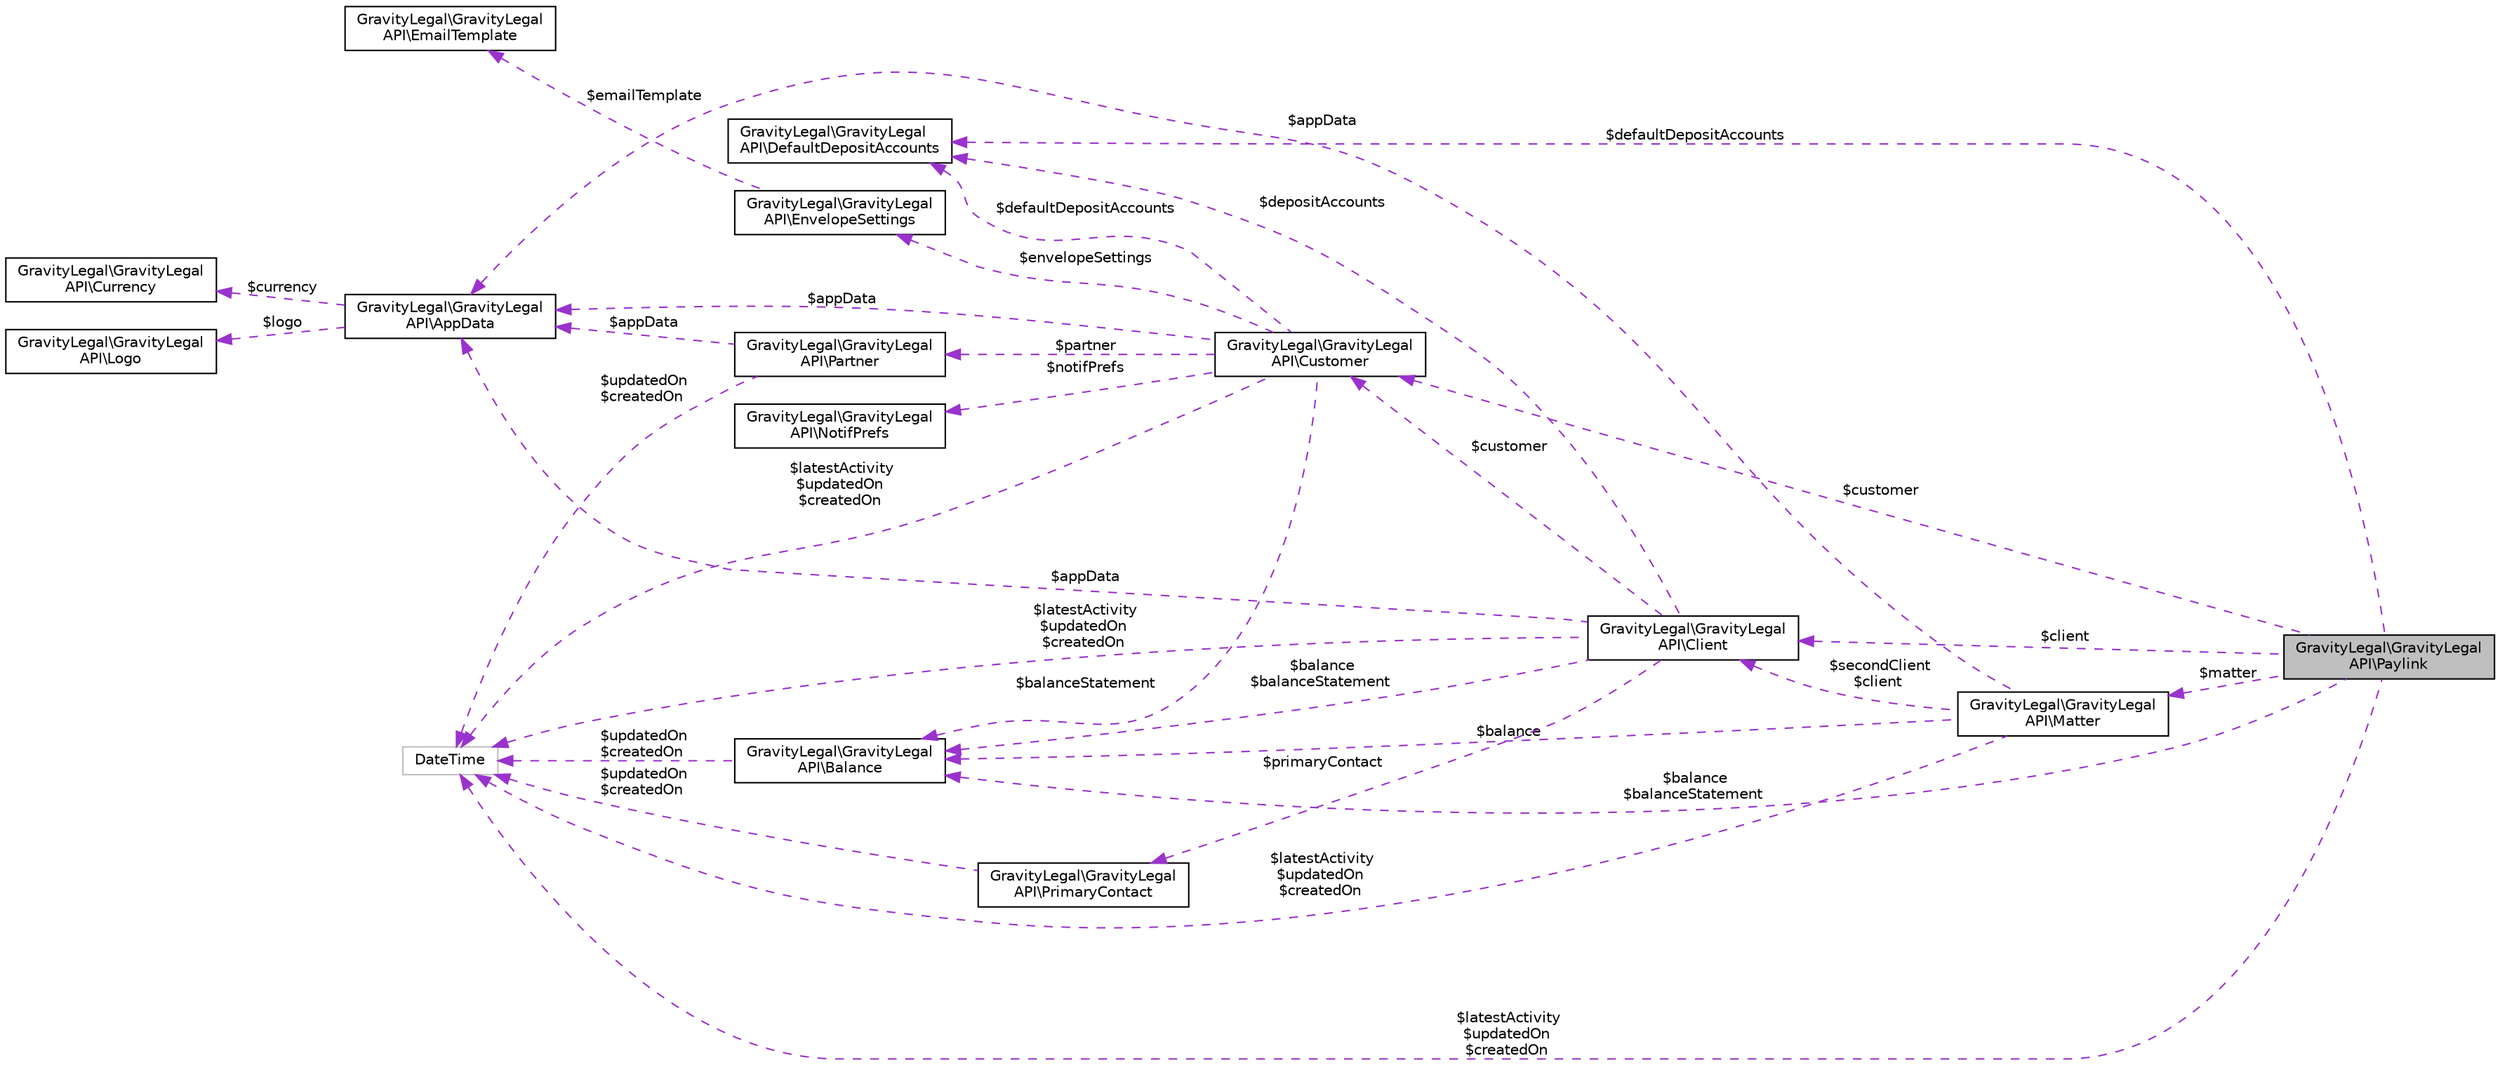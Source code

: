 digraph "GravityLegal\GravityLegalAPI\Paylink"
{
 // LATEX_PDF_SIZE
  edge [fontname="Helvetica",fontsize="10",labelfontname="Helvetica",labelfontsize="10"];
  node [fontname="Helvetica",fontsize="10",shape=record];
  rankdir="LR";
  Node1 [label="GravityLegal\\GravityLegal\lAPI\\Paylink",height=0.2,width=0.4,color="black", fillcolor="grey75", style="filled", fontcolor="black",tooltip=" "];
  Node2 -> Node1 [dir="back",color="darkorchid3",fontsize="10",style="dashed",label=" $defaultDepositAccounts" ];
  Node2 [label="GravityLegal\\GravityLegal\lAPI\\DefaultDepositAccounts",height=0.2,width=0.4,color="black", fillcolor="white", style="filled",URL="$classGravityLegal_1_1GravityLegalAPI_1_1DefaultDepositAccounts.html",tooltip=" "];
  Node3 -> Node1 [dir="back",color="darkorchid3",fontsize="10",style="dashed",label=" $matter" ];
  Node3 [label="GravityLegal\\GravityLegal\lAPI\\Matter",height=0.2,width=0.4,color="black", fillcolor="white", style="filled",URL="$classGravityLegal_1_1GravityLegalAPI_1_1Matter.html",tooltip=" "];
  Node4 -> Node3 [dir="back",color="darkorchid3",fontsize="10",style="dashed",label=" $latestActivity\n$updatedOn\n$createdOn" ];
  Node4 [label="DateTime",height=0.2,width=0.4,color="grey75", fillcolor="white", style="filled",tooltip=" "];
  Node5 -> Node3 [dir="back",color="darkorchid3",fontsize="10",style="dashed",label=" $balance" ];
  Node5 [label="GravityLegal\\GravityLegal\lAPI\\Balance",height=0.2,width=0.4,color="black", fillcolor="white", style="filled",URL="$classGravityLegal_1_1GravityLegalAPI_1_1Balance.html",tooltip=" "];
  Node4 -> Node5 [dir="back",color="darkorchid3",fontsize="10",style="dashed",label=" $updatedOn\n$createdOn" ];
  Node6 -> Node3 [dir="back",color="darkorchid3",fontsize="10",style="dashed",label=" $appData" ];
  Node6 [label="GravityLegal\\GravityLegal\lAPI\\AppData",height=0.2,width=0.4,color="black", fillcolor="white", style="filled",URL="$classGravityLegal_1_1GravityLegalAPI_1_1AppData.html",tooltip=" "];
  Node7 -> Node6 [dir="back",color="darkorchid3",fontsize="10",style="dashed",label=" $currency" ];
  Node7 [label="GravityLegal\\GravityLegal\lAPI\\Currency",height=0.2,width=0.4,color="black", fillcolor="white", style="filled",URL="$classGravityLegal_1_1GravityLegalAPI_1_1Currency.html",tooltip=" "];
  Node8 -> Node6 [dir="back",color="darkorchid3",fontsize="10",style="dashed",label=" $logo" ];
  Node8 [label="GravityLegal\\GravityLegal\lAPI\\Logo",height=0.2,width=0.4,color="black", fillcolor="white", style="filled",URL="$classGravityLegal_1_1GravityLegalAPI_1_1Logo.html",tooltip=" "];
  Node9 -> Node3 [dir="back",color="darkorchid3",fontsize="10",style="dashed",label=" $secondClient\n$client" ];
  Node9 [label="GravityLegal\\GravityLegal\lAPI\\Client",height=0.2,width=0.4,color="black", fillcolor="white", style="filled",URL="$classGravityLegal_1_1GravityLegalAPI_1_1Client.html",tooltip=" "];
  Node10 -> Node9 [dir="back",color="darkorchid3",fontsize="10",style="dashed",label=" $primaryContact" ];
  Node10 [label="GravityLegal\\GravityLegal\lAPI\\PrimaryContact",height=0.2,width=0.4,color="black", fillcolor="white", style="filled",URL="$classGravityLegal_1_1GravityLegalAPI_1_1PrimaryContact.html",tooltip=" "];
  Node4 -> Node10 [dir="back",color="darkorchid3",fontsize="10",style="dashed",label=" $updatedOn\n$createdOn" ];
  Node2 -> Node9 [dir="back",color="darkorchid3",fontsize="10",style="dashed",label=" $depositAccounts" ];
  Node4 -> Node9 [dir="back",color="darkorchid3",fontsize="10",style="dashed",label=" $latestActivity\n$updatedOn\n$createdOn" ];
  Node5 -> Node9 [dir="back",color="darkorchid3",fontsize="10",style="dashed",label=" $balance\n$balanceStatement" ];
  Node6 -> Node9 [dir="back",color="darkorchid3",fontsize="10",style="dashed",label=" $appData" ];
  Node11 -> Node9 [dir="back",color="darkorchid3",fontsize="10",style="dashed",label=" $customer" ];
  Node11 [label="GravityLegal\\GravityLegal\lAPI\\Customer",height=0.2,width=0.4,color="black", fillcolor="white", style="filled",URL="$classGravityLegal_1_1GravityLegalAPI_1_1Customer.html",tooltip=" "];
  Node2 -> Node11 [dir="back",color="darkorchid3",fontsize="10",style="dashed",label=" $defaultDepositAccounts" ];
  Node12 -> Node11 [dir="back",color="darkorchid3",fontsize="10",style="dashed",label=" $notifPrefs" ];
  Node12 [label="GravityLegal\\GravityLegal\lAPI\\NotifPrefs",height=0.2,width=0.4,color="black", fillcolor="white", style="filled",URL="$classGravityLegal_1_1GravityLegalAPI_1_1NotifPrefs.html",tooltip=" "];
  Node4 -> Node11 [dir="back",color="darkorchid3",fontsize="10",style="dashed",label=" $latestActivity\n$updatedOn\n$createdOn" ];
  Node13 -> Node11 [dir="back",color="darkorchid3",fontsize="10",style="dashed",label=" $envelopeSettings" ];
  Node13 [label="GravityLegal\\GravityLegal\lAPI\\EnvelopeSettings",height=0.2,width=0.4,color="black", fillcolor="white", style="filled",URL="$classGravityLegal_1_1GravityLegalAPI_1_1EnvelopeSettings.html",tooltip=" "];
  Node14 -> Node13 [dir="back",color="darkorchid3",fontsize="10",style="dashed",label=" $emailTemplate" ];
  Node14 [label="GravityLegal\\GravityLegal\lAPI\\EmailTemplate",height=0.2,width=0.4,color="black", fillcolor="white", style="filled",URL="$classGravityLegal_1_1GravityLegalAPI_1_1EmailTemplate.html",tooltip=" "];
  Node5 -> Node11 [dir="back",color="darkorchid3",fontsize="10",style="dashed",label=" $balanceStatement" ];
  Node6 -> Node11 [dir="back",color="darkorchid3",fontsize="10",style="dashed",label=" $appData" ];
  Node15 -> Node11 [dir="back",color="darkorchid3",fontsize="10",style="dashed",label=" $partner" ];
  Node15 [label="GravityLegal\\GravityLegal\lAPI\\Partner",height=0.2,width=0.4,color="black", fillcolor="white", style="filled",URL="$classGravityLegal_1_1GravityLegalAPI_1_1Partner.html",tooltip=" "];
  Node4 -> Node15 [dir="back",color="darkorchid3",fontsize="10",style="dashed",label=" $updatedOn\n$createdOn" ];
  Node6 -> Node15 [dir="back",color="darkorchid3",fontsize="10",style="dashed",label=" $appData" ];
  Node4 -> Node1 [dir="back",color="darkorchid3",fontsize="10",style="dashed",label=" $latestActivity\n$updatedOn\n$createdOn" ];
  Node5 -> Node1 [dir="back",color="darkorchid3",fontsize="10",style="dashed",label=" $balance\n$balanceStatement" ];
  Node11 -> Node1 [dir="back",color="darkorchid3",fontsize="10",style="dashed",label=" $customer" ];
  Node9 -> Node1 [dir="back",color="darkorchid3",fontsize="10",style="dashed",label=" $client" ];
}

